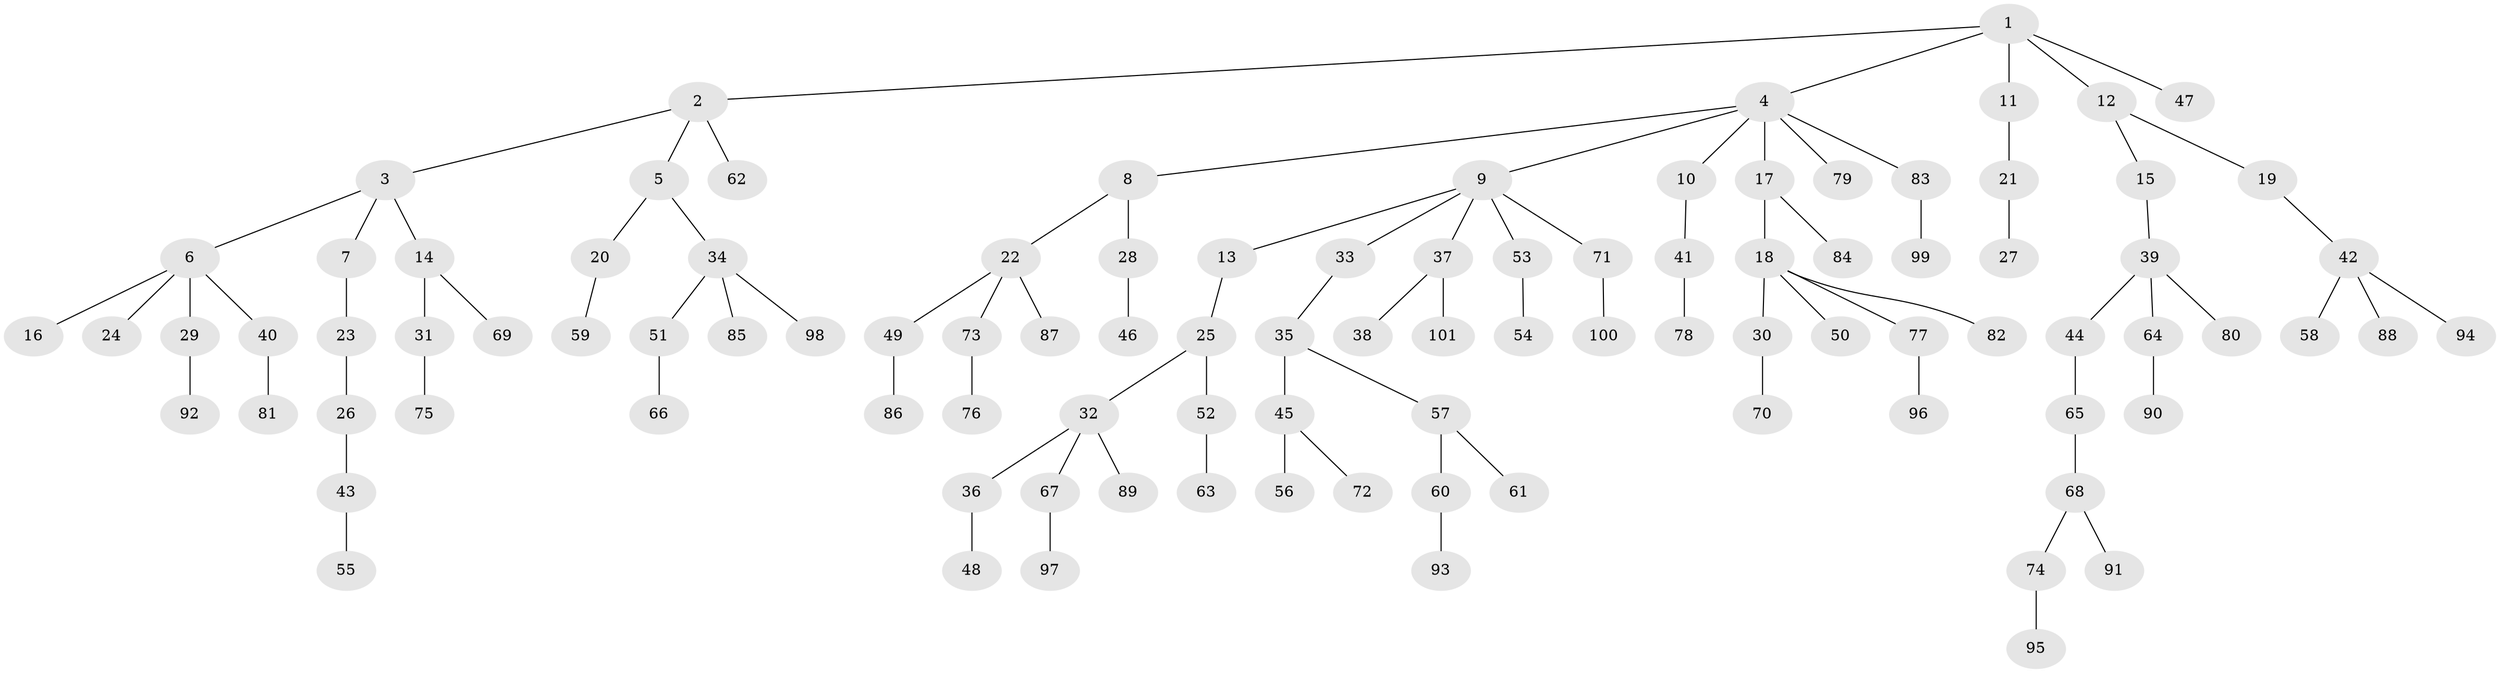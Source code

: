 // Generated by graph-tools (version 1.1) at 2025/36/03/09/25 02:36:50]
// undirected, 101 vertices, 100 edges
graph export_dot {
graph [start="1"]
  node [color=gray90,style=filled];
  1;
  2;
  3;
  4;
  5;
  6;
  7;
  8;
  9;
  10;
  11;
  12;
  13;
  14;
  15;
  16;
  17;
  18;
  19;
  20;
  21;
  22;
  23;
  24;
  25;
  26;
  27;
  28;
  29;
  30;
  31;
  32;
  33;
  34;
  35;
  36;
  37;
  38;
  39;
  40;
  41;
  42;
  43;
  44;
  45;
  46;
  47;
  48;
  49;
  50;
  51;
  52;
  53;
  54;
  55;
  56;
  57;
  58;
  59;
  60;
  61;
  62;
  63;
  64;
  65;
  66;
  67;
  68;
  69;
  70;
  71;
  72;
  73;
  74;
  75;
  76;
  77;
  78;
  79;
  80;
  81;
  82;
  83;
  84;
  85;
  86;
  87;
  88;
  89;
  90;
  91;
  92;
  93;
  94;
  95;
  96;
  97;
  98;
  99;
  100;
  101;
  1 -- 2;
  1 -- 4;
  1 -- 11;
  1 -- 12;
  1 -- 47;
  2 -- 3;
  2 -- 5;
  2 -- 62;
  3 -- 6;
  3 -- 7;
  3 -- 14;
  4 -- 8;
  4 -- 9;
  4 -- 10;
  4 -- 17;
  4 -- 79;
  4 -- 83;
  5 -- 20;
  5 -- 34;
  6 -- 16;
  6 -- 24;
  6 -- 29;
  6 -- 40;
  7 -- 23;
  8 -- 22;
  8 -- 28;
  9 -- 13;
  9 -- 33;
  9 -- 37;
  9 -- 53;
  9 -- 71;
  10 -- 41;
  11 -- 21;
  12 -- 15;
  12 -- 19;
  13 -- 25;
  14 -- 31;
  14 -- 69;
  15 -- 39;
  17 -- 18;
  17 -- 84;
  18 -- 30;
  18 -- 50;
  18 -- 77;
  18 -- 82;
  19 -- 42;
  20 -- 59;
  21 -- 27;
  22 -- 49;
  22 -- 73;
  22 -- 87;
  23 -- 26;
  25 -- 32;
  25 -- 52;
  26 -- 43;
  28 -- 46;
  29 -- 92;
  30 -- 70;
  31 -- 75;
  32 -- 36;
  32 -- 67;
  32 -- 89;
  33 -- 35;
  34 -- 51;
  34 -- 85;
  34 -- 98;
  35 -- 45;
  35 -- 57;
  36 -- 48;
  37 -- 38;
  37 -- 101;
  39 -- 44;
  39 -- 64;
  39 -- 80;
  40 -- 81;
  41 -- 78;
  42 -- 58;
  42 -- 88;
  42 -- 94;
  43 -- 55;
  44 -- 65;
  45 -- 56;
  45 -- 72;
  49 -- 86;
  51 -- 66;
  52 -- 63;
  53 -- 54;
  57 -- 60;
  57 -- 61;
  60 -- 93;
  64 -- 90;
  65 -- 68;
  67 -- 97;
  68 -- 74;
  68 -- 91;
  71 -- 100;
  73 -- 76;
  74 -- 95;
  77 -- 96;
  83 -- 99;
}
